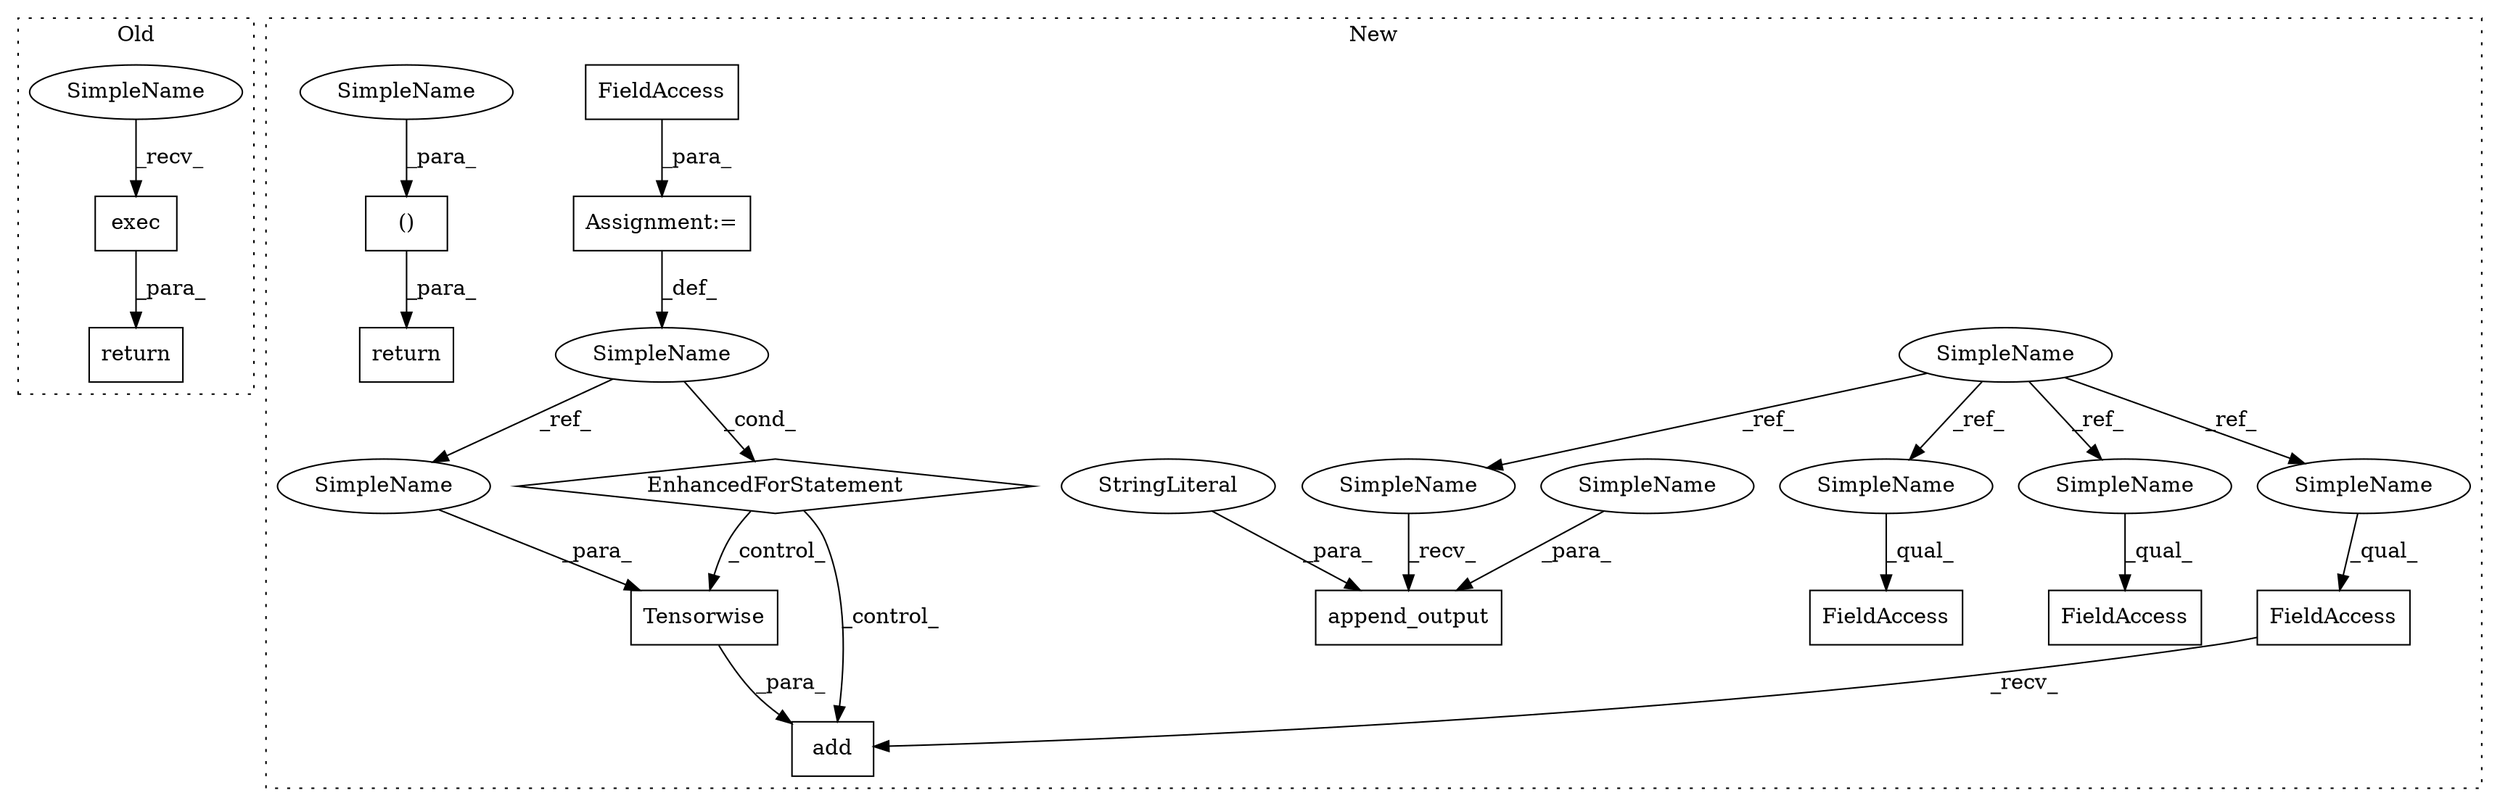 digraph G {
subgraph cluster0 {
1 [label="exec" a="32" s="3034" l="6" shape="box"];
14 [label="return" a="41" s="3022" l="7" shape="box"];
24 [label="SimpleName" a="42" s="3029" l="4" shape="ellipse"];
label = "Old";
style="dotted";
}
subgraph cluster1 {
2 [label="add" a="32" s="3585,3605" l="4,1" shape="box"];
3 [label="SimpleName" a="42" s="3540" l="4" shape="ellipse"];
4 [label="EnhancedForStatement" a="70" s="3483,3559" l="53,2" shape="diamond"];
5 [label="Tensorwise" a="32" s="3589,3604" l="11,1" shape="box"];
6 [label="FieldAccess" a="22" s="3569" l="15" shape="box"];
7 [label="SimpleName" a="42" s="1806" l="4" shape="ellipse"];
8 [label="append_output" a="32" s="3683,3702" l="14,1" shape="box"];
9 [label="StringLiteral" a="45" s="3697" l="3" shape="ellipse"];
10 [label="FieldAccess" a="22" s="3135" l="9" shape="box"];
11 [label="()" a="106" s="3721" l="25" shape="box"];
12 [label="Assignment:=" a="7" s="3483,3559" l="53,2" shape="box"];
13 [label="FieldAccess" a="22" s="3547" l="12" shape="box"];
15 [label="return" a="41" s="3709" l="12" shape="box"];
16 [label="FieldAccess" a="22" s="3324" l="9" shape="box"];
17 [label="SimpleName" a="42" s="3678" l="4" shape="ellipse"];
18 [label="SimpleName" a="42" s="3569" l="4" shape="ellipse"];
19 [label="SimpleName" a="42" s="3135" l="4" shape="ellipse"];
20 [label="SimpleName" a="42" s="3324" l="4" shape="ellipse"];
21 [label="SimpleName" a="42" s="3600" l="4" shape="ellipse"];
22 [label="SimpleName" a="42" s="3701" l="1" shape="ellipse"];
23 [label="SimpleName" a="42" s="3745" l="1" shape="ellipse"];
label = "New";
style="dotted";
}
1 -> 14 [label="_para_"];
3 -> 21 [label="_ref_"];
3 -> 4 [label="_cond_"];
4 -> 2 [label="_control_"];
4 -> 5 [label="_control_"];
5 -> 2 [label="_para_"];
6 -> 2 [label="_recv_"];
7 -> 17 [label="_ref_"];
7 -> 19 [label="_ref_"];
7 -> 18 [label="_ref_"];
7 -> 20 [label="_ref_"];
9 -> 8 [label="_para_"];
11 -> 15 [label="_para_"];
12 -> 3 [label="_def_"];
13 -> 12 [label="_para_"];
17 -> 8 [label="_recv_"];
18 -> 6 [label="_qual_"];
19 -> 10 [label="_qual_"];
20 -> 16 [label="_qual_"];
21 -> 5 [label="_para_"];
22 -> 8 [label="_para_"];
23 -> 11 [label="_para_"];
24 -> 1 [label="_recv_"];
}